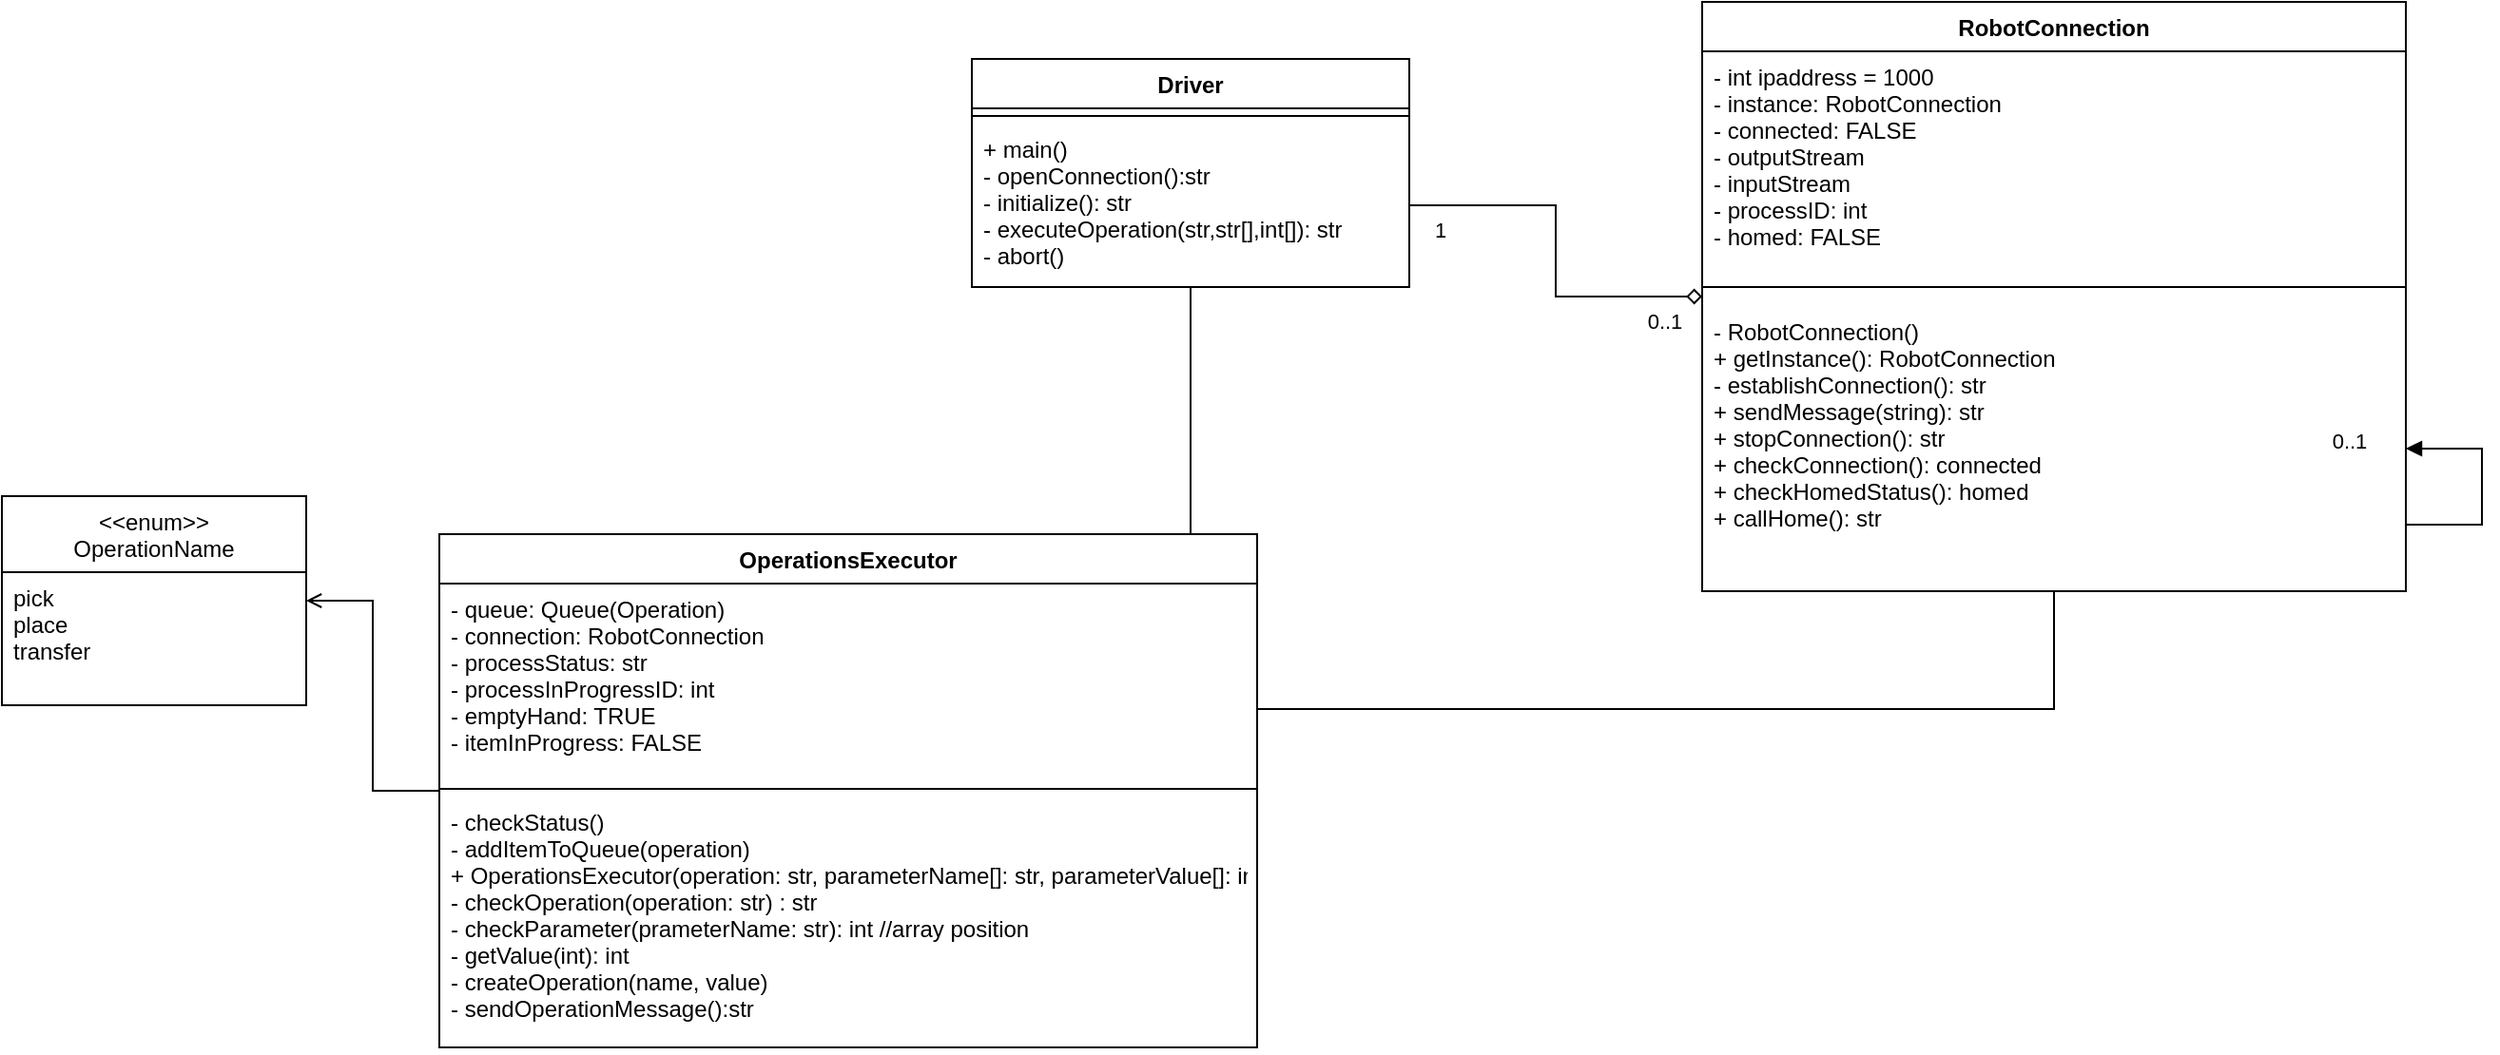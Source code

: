 <mxfile version="14.9.2" type="github"><diagram id="bwN6AeMt5tZ8UF1TNSbd" name="Page-1"><mxGraphModel dx="1865" dy="579" grid="1" gridSize="10" guides="1" tooltips="1" connect="1" arrows="1" fold="1" page="1" pageScale="1" pageWidth="827" pageHeight="1169" math="0" shadow="0"><root><mxCell id="0"/><mxCell id="1" parent="0"/><mxCell id="OFoZSoZyWxW7RN4DEDmb-1" value="Driver" style="swimlane;fontStyle=1;align=center;verticalAlign=top;childLayout=stackLayout;horizontal=1;startSize=26;horizontalStack=0;resizeParent=1;resizeParentMax=0;resizeLast=0;collapsible=1;marginBottom=0;" vertex="1" parent="1"><mxGeometry x="30" y="160" width="230" height="120" as="geometry"><mxRectangle x="40" y="90" width="70" height="26" as="alternateBounds"/></mxGeometry></mxCell><mxCell id="OFoZSoZyWxW7RN4DEDmb-3" value="" style="line;strokeWidth=1;fillColor=none;align=left;verticalAlign=middle;spacingTop=-1;spacingLeft=3;spacingRight=3;rotatable=0;labelPosition=right;points=[];portConstraint=eastwest;" vertex="1" parent="OFoZSoZyWxW7RN4DEDmb-1"><mxGeometry y="26" width="230" height="8" as="geometry"/></mxCell><mxCell id="OFoZSoZyWxW7RN4DEDmb-4" value="+ main()&#10;- openConnection():str&#10;- initialize(): str&#10;- executeOperation(str,str[],int[]): str&#10;- abort()&#10;" style="text;strokeColor=none;fillColor=none;align=left;verticalAlign=top;spacingLeft=4;spacingRight=4;overflow=hidden;rotatable=0;points=[[0,0.5],[1,0.5]];portConstraint=eastwest;" vertex="1" parent="OFoZSoZyWxW7RN4DEDmb-1"><mxGeometry y="34" width="230" height="86" as="geometry"/></mxCell><mxCell id="OFoZSoZyWxW7RN4DEDmb-5" value="RobotConnection" style="swimlane;fontStyle=1;align=center;verticalAlign=top;childLayout=stackLayout;horizontal=1;startSize=26;horizontalStack=0;resizeParent=1;resizeParentMax=0;resizeLast=0;collapsible=1;marginBottom=0;" vertex="1" parent="1"><mxGeometry x="414" y="130" width="370" height="310" as="geometry"/></mxCell><mxCell id="OFoZSoZyWxW7RN4DEDmb-6" value="- int ipaddress = 1000&#10;- instance: RobotConnection&#10;- connected: FALSE &#10;- outputStream&#10;- inputStream &#10;- processID: int&#10;- homed: FALSE" style="text;strokeColor=none;fillColor=none;align=left;verticalAlign=top;spacingLeft=4;spacingRight=4;overflow=hidden;rotatable=0;points=[[0,0.5],[1,0.5]];portConstraint=eastwest;" vertex="1" parent="OFoZSoZyWxW7RN4DEDmb-5"><mxGeometry y="26" width="370" height="114" as="geometry"/></mxCell><mxCell id="OFoZSoZyWxW7RN4DEDmb-7" value="" style="line;strokeWidth=1;fillColor=none;align=left;verticalAlign=middle;spacingTop=-1;spacingLeft=3;spacingRight=3;rotatable=0;labelPosition=right;points=[];portConstraint=eastwest;" vertex="1" parent="OFoZSoZyWxW7RN4DEDmb-5"><mxGeometry y="140" width="370" height="20" as="geometry"/></mxCell><mxCell id="OFoZSoZyWxW7RN4DEDmb-8" value="- RobotConnection()&#10;+ getInstance(): RobotConnection&#10;- establishConnection(): str&#10;+ sendMessage(string): str&#10;+ stopConnection(): str&#10;+ checkConnection(): connected&#10;+ checkHomedStatus(): homed&#10;+ callHome(): str" style="text;strokeColor=none;fillColor=none;align=left;verticalAlign=top;spacingLeft=4;spacingRight=4;overflow=hidden;rotatable=0;points=[[0,0.5],[1,0.5]];portConstraint=eastwest;" vertex="1" parent="OFoZSoZyWxW7RN4DEDmb-5"><mxGeometry y="160" width="370" height="150" as="geometry"/></mxCell><mxCell id="OFoZSoZyWxW7RN4DEDmb-10" style="edgeStyle=orthogonalEdgeStyle;rounded=0;orthogonalLoop=1;jettySize=auto;html=1;endArrow=block;endFill=1;entryX=1;entryY=0.5;entryDx=0;entryDy=0;" edge="1" parent="OFoZSoZyWxW7RN4DEDmb-5" source="OFoZSoZyWxW7RN4DEDmb-5" target="OFoZSoZyWxW7RN4DEDmb-8"><mxGeometry relative="1" as="geometry"><mxPoint x="310" y="235" as="targetPoint"/><Array as="points"><mxPoint x="320" y="275"/><mxPoint x="410" y="275"/><mxPoint x="410" y="174"/></Array></mxGeometry></mxCell><mxCell id="OFoZSoZyWxW7RN4DEDmb-11" value="0..1" style="edgeLabel;html=1;align=center;verticalAlign=middle;resizable=0;points=[];" vertex="1" connectable="0" parent="OFoZSoZyWxW7RN4DEDmb-10"><mxGeometry x="0.039" y="2" relative="1" as="geometry"><mxPoint x="-68" y="-22" as="offset"/></mxGeometry></mxCell><mxCell id="OFoZSoZyWxW7RN4DEDmb-9" style="edgeStyle=orthogonalEdgeStyle;rounded=0;orthogonalLoop=1;jettySize=auto;html=1;endArrow=diamond;endFill=0;" edge="1" parent="1" source="OFoZSoZyWxW7RN4DEDmb-4" target="OFoZSoZyWxW7RN4DEDmb-5"><mxGeometry relative="1" as="geometry"/></mxCell><mxCell id="OFoZSoZyWxW7RN4DEDmb-12" value="0..1" style="edgeLabel;html=1;align=center;verticalAlign=middle;resizable=0;points=[];" vertex="1" connectable="0" parent="OFoZSoZyWxW7RN4DEDmb-9"><mxGeometry x="0.656" y="-4" relative="1" as="geometry"><mxPoint x="14" y="9" as="offset"/></mxGeometry></mxCell><mxCell id="OFoZSoZyWxW7RN4DEDmb-13" value="1" style="edgeLabel;html=1;align=center;verticalAlign=middle;resizable=0;points=[];" vertex="1" connectable="0" parent="OFoZSoZyWxW7RN4DEDmb-9"><mxGeometry x="-0.844" y="-2" relative="1" as="geometry"><mxPoint y="11" as="offset"/></mxGeometry></mxCell><mxCell id="OFoZSoZyWxW7RN4DEDmb-24" style="edgeStyle=orthogonalEdgeStyle;rounded=0;orthogonalLoop=1;jettySize=auto;html=1;endArrow=none;endFill=0;" edge="1" parent="1" source="OFoZSoZyWxW7RN4DEDmb-19" target="OFoZSoZyWxW7RN4DEDmb-1"><mxGeometry relative="1" as="geometry"><Array as="points"><mxPoint x="145" y="380"/><mxPoint x="145" y="380"/></Array></mxGeometry></mxCell><mxCell id="OFoZSoZyWxW7RN4DEDmb-26" style="edgeStyle=orthogonalEdgeStyle;rounded=0;orthogonalLoop=1;jettySize=auto;html=1;endArrow=none;endFill=0;" edge="1" parent="1" source="OFoZSoZyWxW7RN4DEDmb-19" target="OFoZSoZyWxW7RN4DEDmb-5"><mxGeometry relative="1" as="geometry"><Array as="points"><mxPoint x="599" y="502"/></Array></mxGeometry></mxCell><mxCell id="OFoZSoZyWxW7RN4DEDmb-19" value="OperationsExecutor" style="swimlane;fontStyle=1;align=center;verticalAlign=top;childLayout=stackLayout;horizontal=1;startSize=26;horizontalStack=0;resizeParent=1;resizeParentMax=0;resizeLast=0;collapsible=1;marginBottom=0;" vertex="1" parent="1"><mxGeometry x="-250" y="410" width="430" height="270" as="geometry"/></mxCell><mxCell id="OFoZSoZyWxW7RN4DEDmb-20" value="- queue: Queue(Operation)&#10;- connection: RobotConnection&#10;- processStatus: str&#10;- processInProgressID: int&#10;- emptyHand: TRUE &#10;- itemInProgress: FALSE" style="text;strokeColor=none;fillColor=none;align=left;verticalAlign=top;spacingLeft=4;spacingRight=4;overflow=hidden;rotatable=0;points=[[0,0.5],[1,0.5]];portConstraint=eastwest;" vertex="1" parent="OFoZSoZyWxW7RN4DEDmb-19"><mxGeometry y="26" width="430" height="104" as="geometry"/></mxCell><mxCell id="OFoZSoZyWxW7RN4DEDmb-21" value="" style="line;strokeWidth=1;fillColor=none;align=left;verticalAlign=middle;spacingTop=-1;spacingLeft=3;spacingRight=3;rotatable=0;labelPosition=right;points=[];portConstraint=eastwest;" vertex="1" parent="OFoZSoZyWxW7RN4DEDmb-19"><mxGeometry y="130" width="430" height="8" as="geometry"/></mxCell><mxCell id="OFoZSoZyWxW7RN4DEDmb-22" value="- checkStatus()&#10;- addItemToQueue(operation)&#10;+ OperationsExecutor(operation: str, parameterName[]: str, parameterValue[]: int): str&#10;- checkOperation(operation: str) : str&#10;- checkParameter(prameterName: str): int //array position&#10;- getValue(int): int&#10;- createOperation(name, value)&#10;- sendOperationMessage():str " style="text;strokeColor=none;fillColor=none;align=left;verticalAlign=top;spacingLeft=4;spacingRight=4;overflow=hidden;rotatable=0;points=[[0,0.5],[1,0.5]];portConstraint=eastwest;" vertex="1" parent="OFoZSoZyWxW7RN4DEDmb-19"><mxGeometry y="138" width="430" height="132" as="geometry"/></mxCell><mxCell id="OFoZSoZyWxW7RN4DEDmb-32" style="edgeStyle=orthogonalEdgeStyle;rounded=0;orthogonalLoop=1;jettySize=auto;html=1;endArrow=none;endFill=0;startArrow=open;startFill=0;" edge="1" parent="1" source="OFoZSoZyWxW7RN4DEDmb-28" target="OFoZSoZyWxW7RN4DEDmb-19"><mxGeometry relative="1" as="geometry"/></mxCell><mxCell id="OFoZSoZyWxW7RN4DEDmb-28" value="&lt;&lt;enum&gt;&gt;&#10;OperationName" style="swimlane;fontStyle=0;childLayout=stackLayout;horizontal=1;startSize=40;fillColor=none;horizontalStack=0;resizeParent=1;resizeParentMax=0;resizeLast=0;collapsible=1;marginBottom=0;" vertex="1" parent="1"><mxGeometry x="-480" y="390" width="160" height="110" as="geometry"/></mxCell><mxCell id="OFoZSoZyWxW7RN4DEDmb-29" value="pick&#10;place&#10;transfer" style="text;strokeColor=none;fillColor=none;align=left;verticalAlign=top;spacingLeft=4;spacingRight=4;overflow=hidden;rotatable=0;points=[[0,0.5],[1,0.5]];portConstraint=eastwest;" vertex="1" parent="OFoZSoZyWxW7RN4DEDmb-28"><mxGeometry y="40" width="160" height="70" as="geometry"/></mxCell></root></mxGraphModel></diagram></mxfile>